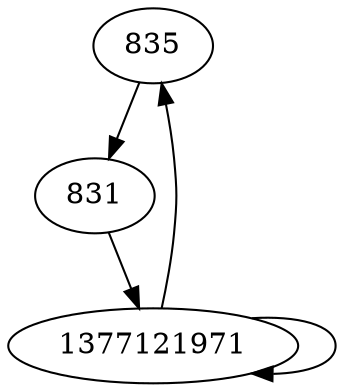 digraph  {
835;
1377121971;
831;
835 -> 831;
1377121971 -> 835;
1377121971 -> 1377121971;
831 -> 1377121971;
}
